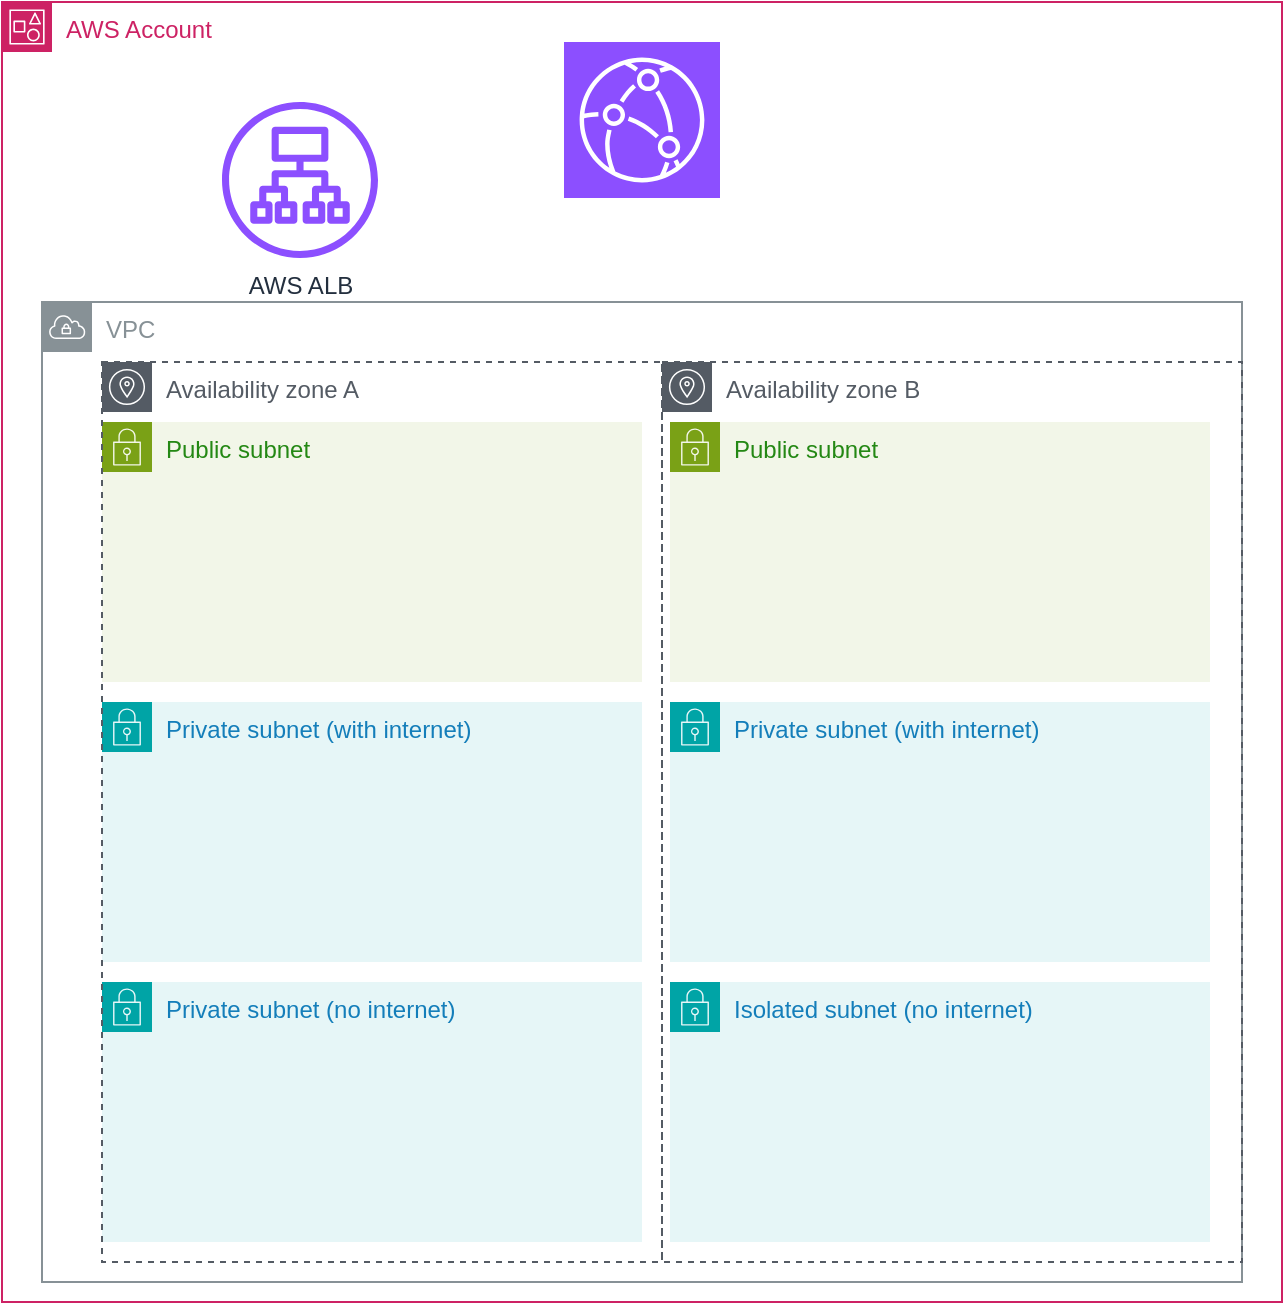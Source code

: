 <mxfile version="27.1.3">
  <diagram name="Page-1" id="5c0TecXzsH29nlGpcvf-">
    <mxGraphModel dx="786" dy="1666" grid="1" gridSize="10" guides="1" tooltips="1" connect="1" arrows="1" fold="1" page="1" pageScale="1" pageWidth="827" pageHeight="1169" math="0" shadow="0">
      <root>
        <mxCell id="0" />
        <mxCell id="1" parent="0" />
        <mxCell id="86Yc_zj-bq_2GsRJrqes-1" value="Account" style="" parent="0" />
        <mxCell id="86Yc_zj-bq_2GsRJrqes-2" value="AWS Account" style="points=[[0,0],[0.25,0],[0.5,0],[0.75,0],[1,0],[1,0.25],[1,0.5],[1,0.75],[1,1],[0.75,1],[0.5,1],[0.25,1],[0,1],[0,0.75],[0,0.5],[0,0.25]];outlineConnect=0;gradientColor=none;html=1;whiteSpace=wrap;fontSize=12;fontStyle=0;container=1;pointerEvents=0;collapsible=0;recursiveResize=0;shape=mxgraph.aws4.group;grIcon=mxgraph.aws4.group_account;strokeColor=#CD2264;fillColor=none;verticalAlign=top;align=left;spacingLeft=30;fontColor=#CD2264;dashed=0;" vertex="1" parent="86Yc_zj-bq_2GsRJrqes-1">
          <mxGeometry x="80" y="-90" width="640" height="650" as="geometry" />
        </mxCell>
        <mxCell id="86Yc_zj-bq_2GsRJrqes-17" value="AWS ALB" style="sketch=0;outlineConnect=0;fontColor=#232F3E;gradientColor=none;fillColor=#8C4FFF;strokeColor=none;dashed=0;verticalLabelPosition=bottom;verticalAlign=top;align=center;html=1;fontSize=12;fontStyle=0;aspect=fixed;pointerEvents=1;shape=mxgraph.aws4.application_load_balancer;" vertex="1" parent="86Yc_zj-bq_2GsRJrqes-2">
          <mxGeometry x="110" y="50" width="78" height="78" as="geometry" />
        </mxCell>
        <mxCell id="86Yc_zj-bq_2GsRJrqes-3" value="VPC" style="locked=1;" parent="0" />
        <mxCell id="86Yc_zj-bq_2GsRJrqes-4" value="VPC" style="sketch=0;outlineConnect=0;gradientColor=none;html=1;whiteSpace=wrap;fontSize=12;fontStyle=0;shape=mxgraph.aws4.group;grIcon=mxgraph.aws4.group_vpc;strokeColor=#879196;fillColor=none;verticalAlign=top;align=left;spacingLeft=30;fontColor=#879196;dashed=0;" vertex="1" parent="86Yc_zj-bq_2GsRJrqes-3">
          <mxGeometry x="100" y="60" width="600" height="490" as="geometry" />
        </mxCell>
        <mxCell id="86Yc_zj-bq_2GsRJrqes-5" value="Public subnet" style="points=[[0,0],[0.25,0],[0.5,0],[0.75,0],[1,0],[1,0.25],[1,0.5],[1,0.75],[1,1],[0.75,1],[0.5,1],[0.25,1],[0,1],[0,0.75],[0,0.5],[0,0.25]];outlineConnect=0;gradientColor=none;html=1;whiteSpace=wrap;fontSize=12;fontStyle=0;container=1;pointerEvents=0;collapsible=0;recursiveResize=0;shape=mxgraph.aws4.group;grIcon=mxgraph.aws4.group_security_group;grStroke=0;strokeColor=#7AA116;fillColor=#F2F6E8;verticalAlign=top;align=left;spacingLeft=30;fontColor=#248814;dashed=0;" vertex="1" parent="86Yc_zj-bq_2GsRJrqes-3">
          <mxGeometry x="130" y="120" width="270" height="130" as="geometry" />
        </mxCell>
        <mxCell id="86Yc_zj-bq_2GsRJrqes-7" value="Public subnet" style="points=[[0,0],[0.25,0],[0.5,0],[0.75,0],[1,0],[1,0.25],[1,0.5],[1,0.75],[1,1],[0.75,1],[0.5,1],[0.25,1],[0,1],[0,0.75],[0,0.5],[0,0.25]];outlineConnect=0;gradientColor=none;html=1;whiteSpace=wrap;fontSize=12;fontStyle=0;container=1;pointerEvents=0;collapsible=0;recursiveResize=0;shape=mxgraph.aws4.group;grIcon=mxgraph.aws4.group_security_group;grStroke=0;strokeColor=#7AA116;fillColor=#F2F6E8;verticalAlign=top;align=left;spacingLeft=30;fontColor=#248814;dashed=0;" vertex="1" parent="86Yc_zj-bq_2GsRJrqes-3">
          <mxGeometry x="414" y="120" width="270" height="130" as="geometry" />
        </mxCell>
        <mxCell id="86Yc_zj-bq_2GsRJrqes-8" value="Private subnet (with internet)" style="points=[[0,0],[0.25,0],[0.5,0],[0.75,0],[1,0],[1,0.25],[1,0.5],[1,0.75],[1,1],[0.75,1],[0.5,1],[0.25,1],[0,1],[0,0.75],[0,0.5],[0,0.25]];outlineConnect=0;gradientColor=none;html=1;whiteSpace=wrap;fontSize=12;fontStyle=0;container=1;pointerEvents=0;collapsible=0;recursiveResize=0;shape=mxgraph.aws4.group;grIcon=mxgraph.aws4.group_security_group;grStroke=0;strokeColor=#00A4A6;fillColor=#E6F6F7;verticalAlign=top;align=left;spacingLeft=30;fontColor=#147EBA;dashed=0;" vertex="1" parent="86Yc_zj-bq_2GsRJrqes-3">
          <mxGeometry x="130" y="260" width="270" height="130" as="geometry" />
        </mxCell>
        <mxCell id="86Yc_zj-bq_2GsRJrqes-9" value="Private subnet (with internet)" style="points=[[0,0],[0.25,0],[0.5,0],[0.75,0],[1,0],[1,0.25],[1,0.5],[1,0.75],[1,1],[0.75,1],[0.5,1],[0.25,1],[0,1],[0,0.75],[0,0.5],[0,0.25]];outlineConnect=0;gradientColor=none;html=1;whiteSpace=wrap;fontSize=12;fontStyle=0;container=1;pointerEvents=0;collapsible=0;recursiveResize=0;shape=mxgraph.aws4.group;grIcon=mxgraph.aws4.group_security_group;grStroke=0;strokeColor=#00A4A6;fillColor=#E6F6F7;verticalAlign=top;align=left;spacingLeft=30;fontColor=#147EBA;dashed=0;" vertex="1" parent="86Yc_zj-bq_2GsRJrqes-3">
          <mxGeometry x="414" y="260" width="270" height="130" as="geometry" />
        </mxCell>
        <mxCell id="86Yc_zj-bq_2GsRJrqes-10" value="Private subnet (no internet)" style="points=[[0,0],[0.25,0],[0.5,0],[0.75,0],[1,0],[1,0.25],[1,0.5],[1,0.75],[1,1],[0.75,1],[0.5,1],[0.25,1],[0,1],[0,0.75],[0,0.5],[0,0.25]];outlineConnect=0;gradientColor=none;html=1;whiteSpace=wrap;fontSize=12;fontStyle=0;container=1;pointerEvents=0;collapsible=0;recursiveResize=0;shape=mxgraph.aws4.group;grIcon=mxgraph.aws4.group_security_group;grStroke=0;strokeColor=#00A4A6;fillColor=#E6F6F7;verticalAlign=top;align=left;spacingLeft=30;fontColor=#147EBA;dashed=0;" vertex="1" parent="86Yc_zj-bq_2GsRJrqes-3">
          <mxGeometry x="130" y="400" width="270" height="130" as="geometry" />
        </mxCell>
        <mxCell id="86Yc_zj-bq_2GsRJrqes-11" value="Isolated subnet (no internet)" style="points=[[0,0],[0.25,0],[0.5,0],[0.75,0],[1,0],[1,0.25],[1,0.5],[1,0.75],[1,1],[0.75,1],[0.5,1],[0.25,1],[0,1],[0,0.75],[0,0.5],[0,0.25]];outlineConnect=0;gradientColor=none;html=1;whiteSpace=wrap;fontSize=12;fontStyle=0;container=1;pointerEvents=0;collapsible=0;recursiveResize=0;shape=mxgraph.aws4.group;grIcon=mxgraph.aws4.group_security_group;grStroke=0;strokeColor=#00A4A6;fillColor=#E6F6F7;verticalAlign=top;align=left;spacingLeft=30;fontColor=#147EBA;dashed=0;" vertex="1" parent="86Yc_zj-bq_2GsRJrqes-3">
          <mxGeometry x="414" y="400" width="270" height="130" as="geometry" />
        </mxCell>
        <mxCell id="86Yc_zj-bq_2GsRJrqes-12" value="Availability zone A" style="sketch=0;outlineConnect=0;gradientColor=none;html=1;whiteSpace=wrap;fontSize=12;fontStyle=0;shape=mxgraph.aws4.group;grIcon=mxgraph.aws4.group_availability_zone;strokeColor=#545B64;fillColor=none;verticalAlign=top;align=left;spacingLeft=30;fontColor=#545B64;dashed=1;" vertex="1" parent="86Yc_zj-bq_2GsRJrqes-3">
          <mxGeometry x="130" y="90" width="280" height="450" as="geometry" />
        </mxCell>
        <mxCell id="86Yc_zj-bq_2GsRJrqes-13" value="Availability zone B" style="sketch=0;outlineConnect=0;gradientColor=none;html=1;whiteSpace=wrap;fontSize=12;fontStyle=0;shape=mxgraph.aws4.group;grIcon=mxgraph.aws4.group_availability_zone;strokeColor=#545B64;fillColor=none;verticalAlign=top;align=left;spacingLeft=30;fontColor=#545B64;dashed=1;" vertex="1" parent="86Yc_zj-bq_2GsRJrqes-3">
          <mxGeometry x="410" y="90" width="290" height="450" as="geometry" />
        </mxCell>
        <mxCell id="86Yc_zj-bq_2GsRJrqes-15" value="webapp" style="" parent="0" />
        <mxCell id="86Yc_zj-bq_2GsRJrqes-16" value="" style="sketch=0;points=[[0,0,0],[0.25,0,0],[0.5,0,0],[0.75,0,0],[1,0,0],[0,1,0],[0.25,1,0],[0.5,1,0],[0.75,1,0],[1,1,0],[0,0.25,0],[0,0.5,0],[0,0.75,0],[1,0.25,0],[1,0.5,0],[1,0.75,0]];outlineConnect=0;fontColor=#232F3E;fillColor=#8C4FFF;strokeColor=#ffffff;dashed=0;verticalLabelPosition=bottom;verticalAlign=top;align=center;html=1;fontSize=12;fontStyle=0;aspect=fixed;shape=mxgraph.aws4.resourceIcon;resIcon=mxgraph.aws4.cloudfront;" vertex="1" parent="86Yc_zj-bq_2GsRJrqes-15">
          <mxGeometry x="361" y="-70" width="78" height="78" as="geometry" />
        </mxCell>
      </root>
    </mxGraphModel>
  </diagram>
</mxfile>
